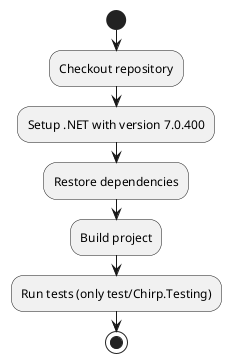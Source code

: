 @startuml Build and Test
start
:Checkout repository;
:Setup .NET with version 7.0.400;
:Restore dependencies;
:Build project;
:Run tests (only test/Chirp.Testing);
stop
@enduml